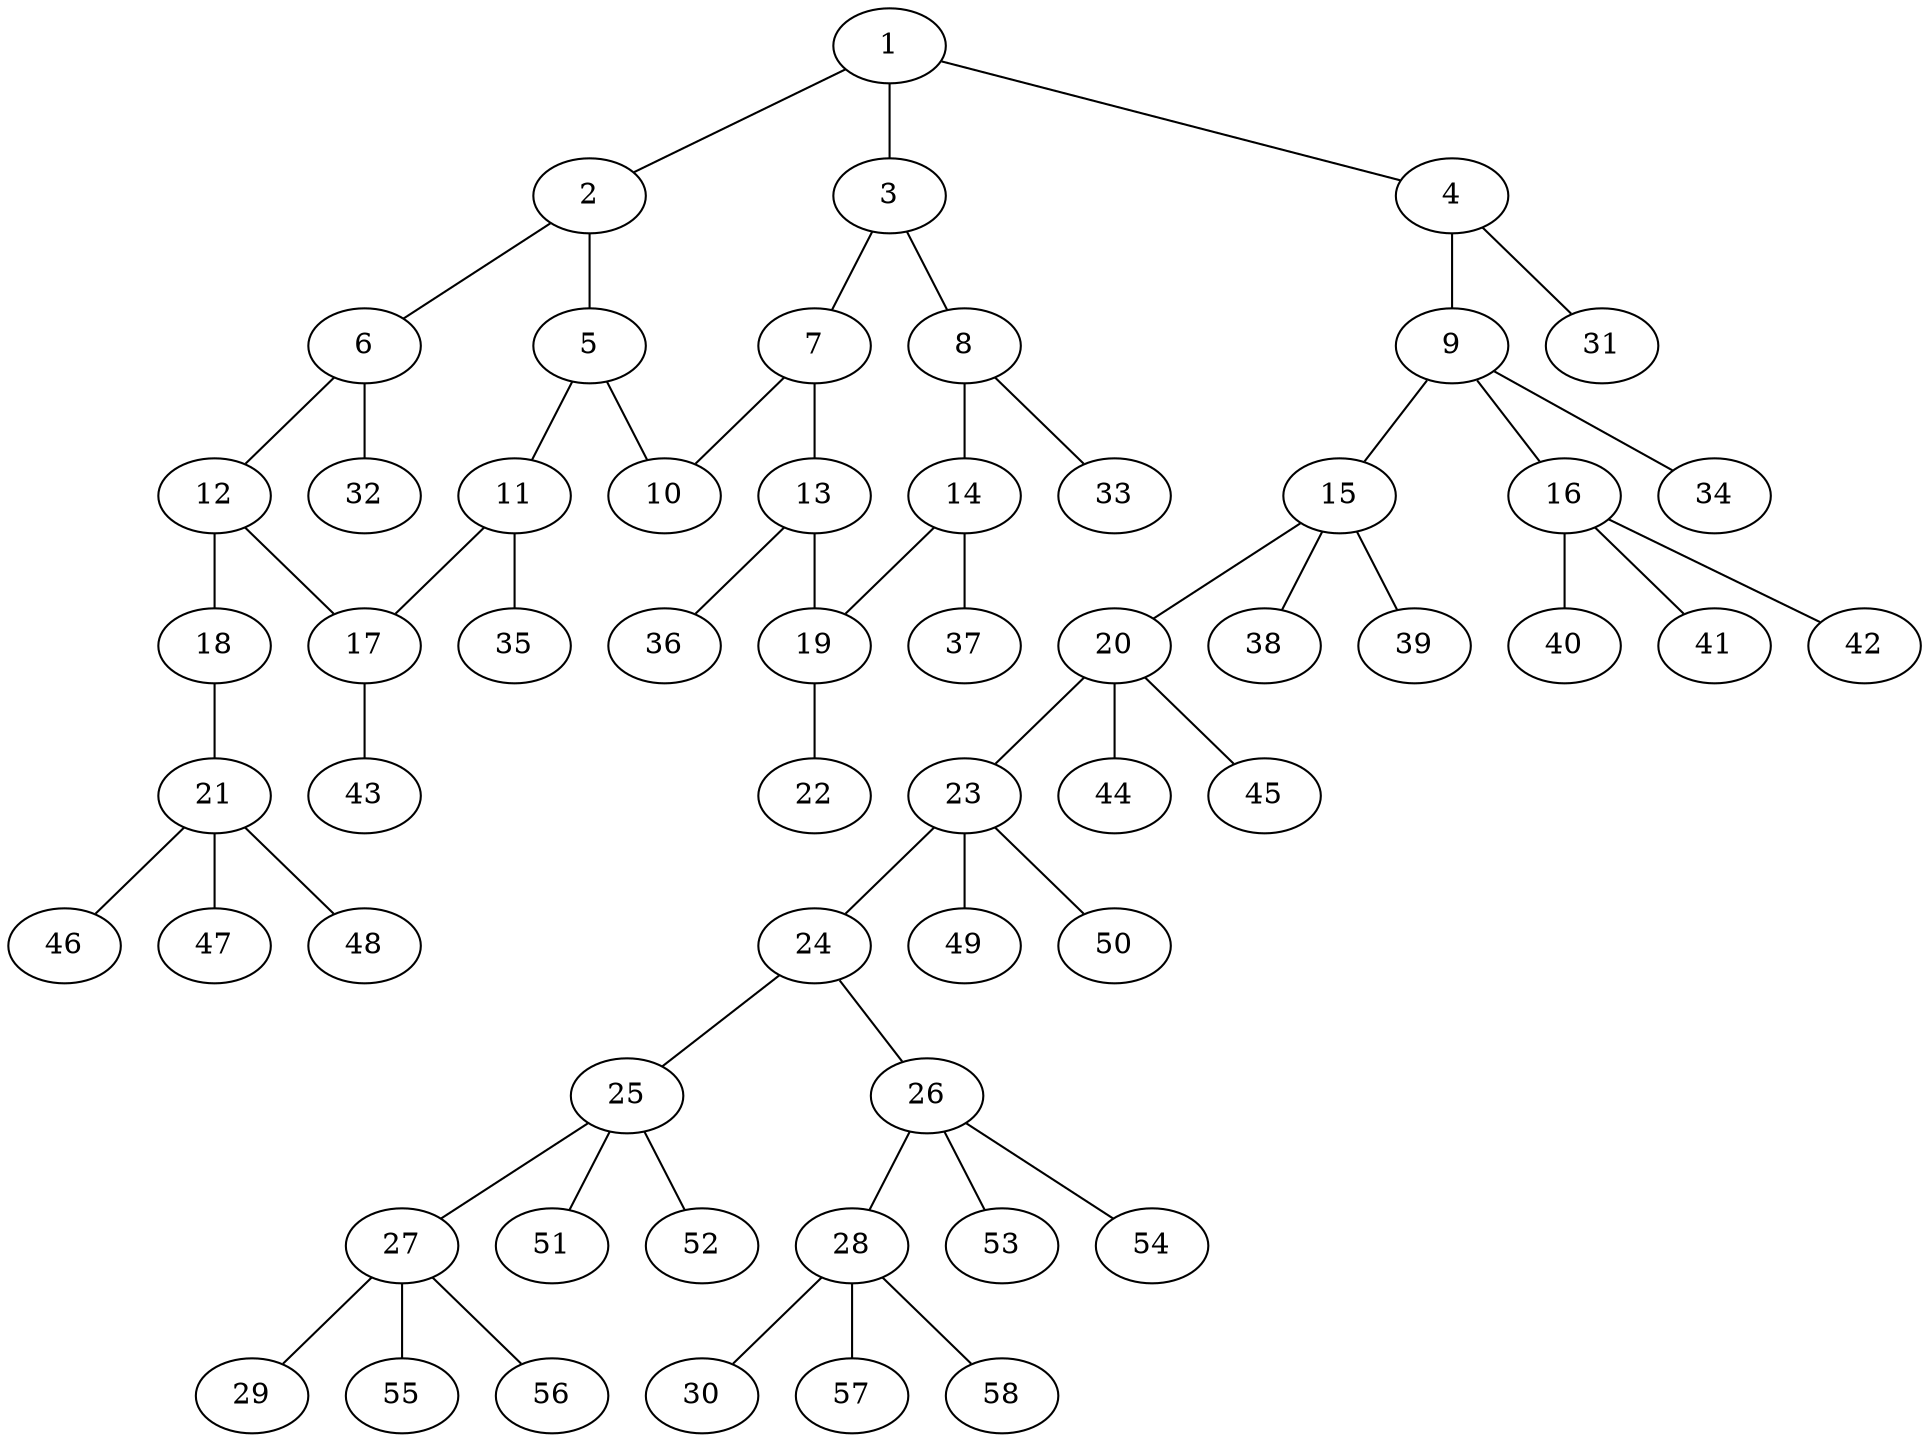 graph molecule_4013 {
	1	 [chem=C];
	2	 [chem=C];
	1 -- 2	 [valence=2];
	3	 [chem=C];
	1 -- 3	 [valence=1];
	4	 [chem=N];
	1 -- 4	 [valence=1];
	5	 [chem=C];
	2 -- 5	 [valence=1];
	6	 [chem=C];
	2 -- 6	 [valence=1];
	7	 [chem=C];
	3 -- 7	 [valence=2];
	8	 [chem=C];
	3 -- 8	 [valence=1];
	9	 [chem=C];
	4 -- 9	 [valence=1];
	31	 [chem=H];
	4 -- 31	 [valence=1];
	10	 [chem=N];
	5 -- 10	 [valence=2];
	11	 [chem=C];
	5 -- 11	 [valence=1];
	12	 [chem=C];
	6 -- 12	 [valence=2];
	32	 [chem=H];
	6 -- 32	 [valence=1];
	7 -- 10	 [valence=1];
	13	 [chem=C];
	7 -- 13	 [valence=1];
	14	 [chem=C];
	8 -- 14	 [valence=2];
	33	 [chem=H];
	8 -- 33	 [valence=1];
	15	 [chem=C];
	9 -- 15	 [valence=1];
	16	 [chem=C];
	9 -- 16	 [valence=1];
	34	 [chem=H];
	9 -- 34	 [valence=1];
	17	 [chem=C];
	11 -- 17	 [valence=2];
	35	 [chem=H];
	11 -- 35	 [valence=1];
	12 -- 17	 [valence=1];
	18	 [chem=O];
	12 -- 18	 [valence=1];
	19	 [chem=C];
	13 -- 19	 [valence=2];
	36	 [chem=H];
	13 -- 36	 [valence=1];
	14 -- 19	 [valence=1];
	37	 [chem=H];
	14 -- 37	 [valence=1];
	20	 [chem=C];
	15 -- 20	 [valence=1];
	38	 [chem=H];
	15 -- 38	 [valence=1];
	39	 [chem=H];
	15 -- 39	 [valence=1];
	40	 [chem=H];
	16 -- 40	 [valence=1];
	41	 [chem=H];
	16 -- 41	 [valence=1];
	42	 [chem=H];
	16 -- 42	 [valence=1];
	43	 [chem=H];
	17 -- 43	 [valence=1];
	21	 [chem=C];
	18 -- 21	 [valence=1];
	22	 [chem=Cl];
	19 -- 22	 [valence=1];
	23	 [chem=C];
	20 -- 23	 [valence=1];
	44	 [chem=H];
	20 -- 44	 [valence=1];
	45	 [chem=H];
	20 -- 45	 [valence=1];
	46	 [chem=H];
	21 -- 46	 [valence=1];
	47	 [chem=H];
	21 -- 47	 [valence=1];
	48	 [chem=H];
	21 -- 48	 [valence=1];
	24	 [chem=N];
	23 -- 24	 [valence=1];
	49	 [chem=H];
	23 -- 49	 [valence=1];
	50	 [chem=H];
	23 -- 50	 [valence=1];
	25	 [chem=C];
	24 -- 25	 [valence=1];
	26	 [chem=C];
	24 -- 26	 [valence=1];
	27	 [chem=C];
	25 -- 27	 [valence=1];
	51	 [chem=H];
	25 -- 51	 [valence=1];
	52	 [chem=H];
	25 -- 52	 [valence=1];
	28	 [chem=C];
	26 -- 28	 [valence=1];
	53	 [chem=H];
	26 -- 53	 [valence=1];
	54	 [chem=H];
	26 -- 54	 [valence=1];
	29	 [chem=Cl];
	27 -- 29	 [valence=1];
	55	 [chem=H];
	27 -- 55	 [valence=1];
	56	 [chem=H];
	27 -- 56	 [valence=1];
	30	 [chem=Cl];
	28 -- 30	 [valence=1];
	57	 [chem=H];
	28 -- 57	 [valence=1];
	58	 [chem=H];
	28 -- 58	 [valence=1];
}
